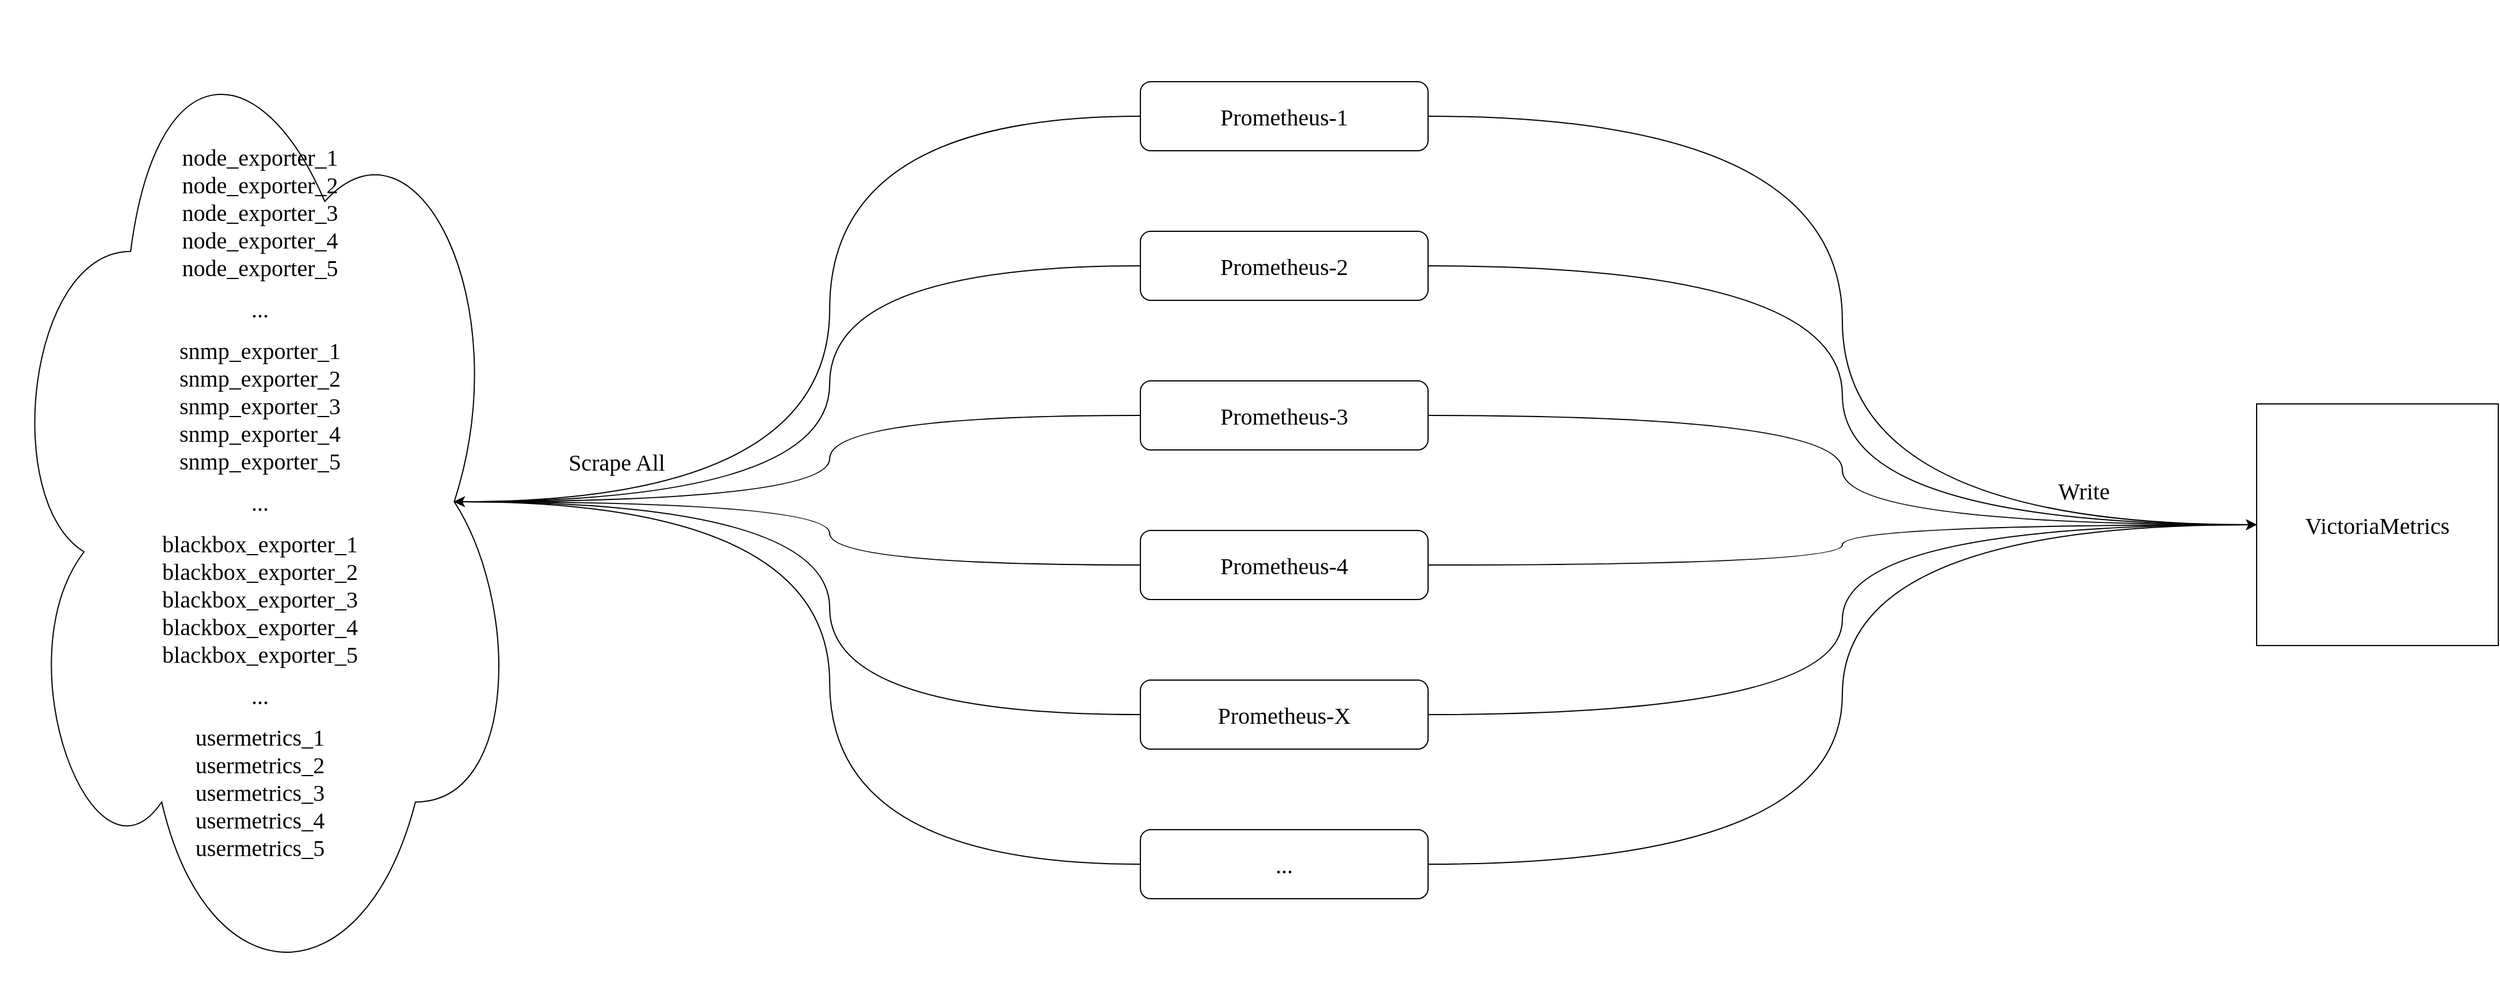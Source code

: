 <mxfile version="20.3.3" type="github">
  <diagram id="3_i7pnRN1mMnfPFEKbxZ" name="第 1 页">
    <mxGraphModel dx="2952" dy="809" grid="1" gridSize="10" guides="1" tooltips="1" connect="1" arrows="1" fold="1" page="1" pageScale="1" pageWidth="827" pageHeight="1169" math="0" shadow="0">
      <root>
        <mxCell id="0" />
        <mxCell id="1" parent="0" />
        <mxCell id="cNuTvtTyNtGrVQrMZ5xX-1" value="&lt;p&gt;&lt;span style=&quot;font-family: &amp;quot;Comic Sans MS&amp;quot;; font-size: 20px;&quot;&gt;node&lt;/span&gt;&lt;span style=&quot;background-color: initial; font-family: &amp;quot;Comic Sans MS&amp;quot;; font-size: 20px;&quot;&gt;_exporter_1&lt;/span&gt;&lt;span style=&quot;font-family: &amp;quot;Comic Sans MS&amp;quot;; font-size: 20px;&quot;&gt;&lt;br&gt;&lt;/span&gt;&lt;span style=&quot;font-family: &amp;quot;Comic Sans MS&amp;quot;; font-size: 20px;&quot;&gt;node&lt;/span&gt;&lt;span style=&quot;background-color: initial; font-family: &amp;quot;Comic Sans MS&amp;quot;; font-size: 20px;&quot;&gt;_exporter_2&lt;/span&gt;&lt;span style=&quot;background-color: initial; font-family: &amp;quot;Comic Sans MS&amp;quot;; font-size: 20px;&quot;&gt;&lt;br&gt;&lt;/span&gt;&lt;span style=&quot;font-family: &amp;quot;Comic Sans MS&amp;quot;; font-size: 20px;&quot;&gt;node&lt;/span&gt;&lt;span style=&quot;background-color: initial; font-family: &amp;quot;Comic Sans MS&amp;quot;; font-size: 20px;&quot;&gt;_exporter_3&lt;/span&gt;&lt;span style=&quot;font-family: &amp;quot;Comic Sans MS&amp;quot;; font-size: 20px;&quot;&gt;&lt;br&gt;&lt;/span&gt;&lt;span style=&quot;font-family: &amp;quot;Comic Sans MS&amp;quot;; font-size: 20px;&quot;&gt;node&lt;/span&gt;&lt;span style=&quot;background-color: initial; font-family: &amp;quot;Comic Sans MS&amp;quot;; font-size: 20px;&quot;&gt;_exporter&lt;/span&gt;&lt;span style=&quot;font-family: &amp;quot;Comic Sans MS&amp;quot;; font-size: 20px;&quot;&gt;_4&lt;/span&gt;&lt;span style=&quot;font-family: &amp;quot;Comic Sans MS&amp;quot;; font-size: 20px;&quot;&gt;&lt;br&gt;&lt;/span&gt;&lt;span style=&quot;font-family: &amp;quot;Comic Sans MS&amp;quot;; font-size: 20px;&quot;&gt;node&lt;/span&gt;&lt;span style=&quot;background-color: initial; font-family: &amp;quot;Comic Sans MS&amp;quot;; font-size: 20px;&quot;&gt;_exporter_5&lt;/span&gt;&lt;/p&gt;&lt;p&gt;&lt;span style=&quot;background-color: initial; font-family: &amp;quot;Comic Sans MS&amp;quot;; font-size: 20px;&quot;&gt;...&lt;/span&gt;&lt;/p&gt;&lt;p&gt;&lt;span style=&quot;font-family: &amp;quot;Comic Sans MS&amp;quot;; font-size: 20px;&quot;&gt;snmp&lt;/span&gt;&lt;span style=&quot;background-color: initial; font-family: &amp;quot;Comic Sans MS&amp;quot;; font-size: 20px;&quot;&gt;_exporter_1&lt;/span&gt;&lt;span style=&quot;font-family: &amp;quot;Comic Sans MS&amp;quot;; font-size: 20px;&quot;&gt;&lt;br&gt;&lt;/span&gt;&lt;span style=&quot;font-family: &amp;quot;Comic Sans MS&amp;quot;; font-size: 20px;&quot;&gt;snmp&lt;/span&gt;&lt;span style=&quot;background-color: initial; font-family: &amp;quot;Comic Sans MS&amp;quot;; font-size: 20px;&quot;&gt;_exporter_2&lt;/span&gt;&lt;span style=&quot;background-color: initial; font-family: &amp;quot;Comic Sans MS&amp;quot;; font-size: 20px;&quot;&gt;&lt;br&gt;&lt;/span&gt;&lt;span style=&quot;font-family: &amp;quot;Comic Sans MS&amp;quot;; font-size: 20px;&quot;&gt;snmp&lt;/span&gt;&lt;span style=&quot;background-color: initial; font-family: &amp;quot;Comic Sans MS&amp;quot;; font-size: 20px;&quot;&gt;_exporter_3&lt;/span&gt;&lt;span style=&quot;font-family: &amp;quot;Comic Sans MS&amp;quot;; font-size: 20px;&quot;&gt;&lt;br&gt;&lt;/span&gt;&lt;span style=&quot;font-family: &amp;quot;Comic Sans MS&amp;quot;; font-size: 20px;&quot;&gt;snmp&lt;/span&gt;&lt;span style=&quot;background-color: initial; font-family: &amp;quot;Comic Sans MS&amp;quot;; font-size: 20px;&quot;&gt;_exporter_4&lt;/span&gt;&lt;span style=&quot;font-family: &amp;quot;Comic Sans MS&amp;quot;; font-size: 20px;&quot;&gt;&lt;br&gt;&lt;/span&gt;&lt;span style=&quot;font-family: &amp;quot;Comic Sans MS&amp;quot;; font-size: 20px;&quot;&gt;snmp&lt;/span&gt;&lt;span style=&quot;background-color: initial; font-family: &amp;quot;Comic Sans MS&amp;quot;; font-size: 20px;&quot;&gt;_exporter_5&lt;/span&gt;&lt;br&gt;&lt;/p&gt;&lt;p&gt;&lt;span style=&quot;font-family: &amp;quot;Comic Sans MS&amp;quot;; font-size: 20px;&quot;&gt;...&lt;/span&gt;&lt;br&gt;&lt;/p&gt;&lt;p&gt;&lt;/p&gt;&lt;span style=&quot;font-family: &amp;quot;Comic Sans MS&amp;quot;; font-size: 20px;&quot;&gt;blackbox&lt;/span&gt;&lt;span style=&quot;font-family: &amp;quot;Comic Sans MS&amp;quot;; font-size: 20px; background-color: initial;&quot;&gt;_exporter_1&lt;/span&gt;&lt;span style=&quot;font-family: &amp;quot;Comic Sans MS&amp;quot;; font-size: 20px;&quot;&gt;&lt;br&gt;&lt;/span&gt;&lt;span style=&quot;font-family: &amp;quot;Comic Sans MS&amp;quot;; font-size: 20px;&quot;&gt;blackbox&lt;/span&gt;&lt;span style=&quot;font-family: &amp;quot;Comic Sans MS&amp;quot;; font-size: 20px; background-color: initial;&quot;&gt;_exporter_2&lt;br&gt;&lt;/span&gt;&lt;span style=&quot;font-family: &amp;quot;Comic Sans MS&amp;quot;; font-size: 20px;&quot;&gt;blackbox&lt;/span&gt;&lt;span style=&quot;background-color: initial; font-family: &amp;quot;Comic Sans MS&amp;quot;; font-size: 20px;&quot;&gt;_exporter_3&lt;/span&gt;&lt;span style=&quot;font-family: &amp;quot;Comic Sans MS&amp;quot;; font-size: 20px;&quot;&gt;&lt;br&gt;&lt;/span&gt;&lt;span style=&quot;font-family: &amp;quot;Comic Sans MS&amp;quot;; font-size: 20px;&quot;&gt;blackbox&lt;/span&gt;&lt;span style=&quot;background-color: initial; font-family: &amp;quot;Comic Sans MS&amp;quot;; font-size: 20px;&quot;&gt;_exporter_4&lt;/span&gt;&lt;span style=&quot;font-family: &amp;quot;Comic Sans MS&amp;quot;; font-size: 20px;&quot;&gt;&lt;br&gt;&lt;/span&gt;&lt;span style=&quot;font-family: &amp;quot;Comic Sans MS&amp;quot;; font-size: 20px;&quot;&gt;blackbox&lt;/span&gt;&lt;span style=&quot;background-color: initial; font-family: &amp;quot;Comic Sans MS&amp;quot;; font-size: 20px;&quot;&gt;_exporter_5&lt;/span&gt;&lt;span style=&quot;font-family: &amp;quot;Comic Sans MS&amp;quot;; font-size: 20px;&quot;&gt;&lt;br&gt;&lt;/span&gt;&lt;p&gt;&lt;span style=&quot;font-family: &amp;quot;Comic Sans MS&amp;quot;; font-size: 20px;&quot;&gt;...&lt;/span&gt;&lt;br&gt;&lt;/p&gt;&lt;p&gt;&lt;span style=&quot;background-color: initial; font-family: &amp;quot;Comic Sans MS&amp;quot;; font-size: 20px;&quot;&gt;usermetrics_1&lt;/span&gt;&lt;span style=&quot;font-family: &amp;quot;Comic Sans MS&amp;quot;; font-size: 20px;&quot;&gt;&lt;br&gt;&lt;/span&gt;&lt;span style=&quot;font-family: &amp;quot;Comic Sans MS&amp;quot;; font-size: 20px;&quot;&gt;usermetrics&lt;/span&gt;&lt;span style=&quot;background-color: initial; font-family: &amp;quot;Comic Sans MS&amp;quot;; font-size: 20px;&quot;&gt;_2&lt;br&gt;&lt;/span&gt;&lt;span style=&quot;font-family: &amp;quot;Comic Sans MS&amp;quot;; font-size: 20px;&quot;&gt;usermetrics&lt;/span&gt;&lt;span style=&quot;background-color: initial; font-family: &amp;quot;Comic Sans MS&amp;quot;; font-size: 20px;&quot;&gt;_3&lt;/span&gt;&lt;span style=&quot;font-family: &amp;quot;Comic Sans MS&amp;quot;; font-size: 20px;&quot;&gt;&lt;br&gt;&lt;/span&gt;&lt;span style=&quot;font-family: &amp;quot;Comic Sans MS&amp;quot;; font-size: 20px;&quot;&gt;usermetrics&lt;/span&gt;&lt;span style=&quot;background-color: initial; font-family: &amp;quot;Comic Sans MS&amp;quot;; font-size: 20px;&quot;&gt;_4&lt;/span&gt;&lt;span style=&quot;font-family: &amp;quot;Comic Sans MS&amp;quot;; font-size: 20px;&quot;&gt;&lt;br&gt;&lt;/span&gt;&lt;span style=&quot;font-family: &amp;quot;Comic Sans MS&amp;quot;; font-size: 20px;&quot;&gt;usermetrics&lt;/span&gt;&lt;span style=&quot;background-color: initial; font-family: &amp;quot;Comic Sans MS&amp;quot;; font-size: 20px;&quot;&gt;_5&lt;/span&gt;&lt;br&gt;&lt;/p&gt;" style="ellipse;shape=cloud;whiteSpace=wrap;html=1;" vertex="1" parent="1">
          <mxGeometry x="-1110" y="140" width="450" height="870" as="geometry" />
        </mxCell>
        <mxCell id="cNuTvtTyNtGrVQrMZ5xX-9" style="edgeStyle=orthogonalEdgeStyle;rounded=0;orthogonalLoop=1;jettySize=auto;html=1;exitX=1;exitY=0.5;exitDx=0;exitDy=0;entryX=0;entryY=0.5;entryDx=0;entryDy=0;fontFamily=Comic Sans MS;fontSize=20;curved=1;" edge="1" parent="1" source="cNuTvtTyNtGrVQrMZ5xX-2" target="cNuTvtTyNtGrVQrMZ5xX-8">
          <mxGeometry relative="1" as="geometry" />
        </mxCell>
        <mxCell id="cNuTvtTyNtGrVQrMZ5xX-17" style="edgeStyle=orthogonalEdgeStyle;curved=1;rounded=0;orthogonalLoop=1;jettySize=auto;html=1;exitX=0;exitY=0.5;exitDx=0;exitDy=0;entryX=0.875;entryY=0.5;entryDx=0;entryDy=0;entryPerimeter=0;fontFamily=Comic Sans MS;fontSize=20;" edge="1" parent="1" source="cNuTvtTyNtGrVQrMZ5xX-2" target="cNuTvtTyNtGrVQrMZ5xX-1">
          <mxGeometry relative="1" as="geometry" />
        </mxCell>
        <mxCell id="cNuTvtTyNtGrVQrMZ5xX-2" value="Prometheus-1" style="rounded=1;whiteSpace=wrap;html=1;fontFamily=Comic Sans MS;fontSize=20;" vertex="1" parent="1">
          <mxGeometry x="-120" y="210" width="250" height="60" as="geometry" />
        </mxCell>
        <mxCell id="cNuTvtTyNtGrVQrMZ5xX-10" style="edgeStyle=orthogonalEdgeStyle;curved=1;rounded=0;orthogonalLoop=1;jettySize=auto;html=1;exitX=1;exitY=0.5;exitDx=0;exitDy=0;entryX=0;entryY=0.5;entryDx=0;entryDy=0;fontFamily=Comic Sans MS;fontSize=20;" edge="1" parent="1" source="cNuTvtTyNtGrVQrMZ5xX-3" target="cNuTvtTyNtGrVQrMZ5xX-8">
          <mxGeometry relative="1" as="geometry" />
        </mxCell>
        <mxCell id="cNuTvtTyNtGrVQrMZ5xX-18" style="edgeStyle=orthogonalEdgeStyle;curved=1;rounded=0;orthogonalLoop=1;jettySize=auto;html=1;exitX=0;exitY=0.5;exitDx=0;exitDy=0;entryX=0.875;entryY=0.5;entryDx=0;entryDy=0;entryPerimeter=0;fontFamily=Comic Sans MS;fontSize=20;" edge="1" parent="1" source="cNuTvtTyNtGrVQrMZ5xX-3" target="cNuTvtTyNtGrVQrMZ5xX-1">
          <mxGeometry relative="1" as="geometry" />
        </mxCell>
        <mxCell id="cNuTvtTyNtGrVQrMZ5xX-3" value="Prometheus-2" style="rounded=1;whiteSpace=wrap;html=1;fontFamily=Comic Sans MS;fontSize=20;" vertex="1" parent="1">
          <mxGeometry x="-120" y="340" width="250" height="60" as="geometry" />
        </mxCell>
        <mxCell id="cNuTvtTyNtGrVQrMZ5xX-11" style="edgeStyle=orthogonalEdgeStyle;curved=1;rounded=0;orthogonalLoop=1;jettySize=auto;html=1;exitX=1;exitY=0.5;exitDx=0;exitDy=0;fontFamily=Comic Sans MS;fontSize=20;entryX=0;entryY=0.5;entryDx=0;entryDy=0;" edge="1" parent="1" source="cNuTvtTyNtGrVQrMZ5xX-4" target="cNuTvtTyNtGrVQrMZ5xX-8">
          <mxGeometry relative="1" as="geometry" />
        </mxCell>
        <mxCell id="cNuTvtTyNtGrVQrMZ5xX-19" style="edgeStyle=orthogonalEdgeStyle;curved=1;rounded=0;orthogonalLoop=1;jettySize=auto;html=1;exitX=0;exitY=0.5;exitDx=0;exitDy=0;entryX=0.875;entryY=0.5;entryDx=0;entryDy=0;entryPerimeter=0;fontFamily=Comic Sans MS;fontSize=20;" edge="1" parent="1" source="cNuTvtTyNtGrVQrMZ5xX-4" target="cNuTvtTyNtGrVQrMZ5xX-1">
          <mxGeometry relative="1" as="geometry" />
        </mxCell>
        <mxCell id="cNuTvtTyNtGrVQrMZ5xX-4" value="Prometheus-3" style="rounded=1;whiteSpace=wrap;html=1;fontFamily=Comic Sans MS;fontSize=20;" vertex="1" parent="1">
          <mxGeometry x="-120" y="470" width="250" height="60" as="geometry" />
        </mxCell>
        <mxCell id="cNuTvtTyNtGrVQrMZ5xX-12" style="edgeStyle=orthogonalEdgeStyle;curved=1;rounded=0;orthogonalLoop=1;jettySize=auto;html=1;exitX=1;exitY=0.5;exitDx=0;exitDy=0;fontFamily=Comic Sans MS;fontSize=20;" edge="1" parent="1" source="cNuTvtTyNtGrVQrMZ5xX-5" target="cNuTvtTyNtGrVQrMZ5xX-8">
          <mxGeometry relative="1" as="geometry" />
        </mxCell>
        <mxCell id="cNuTvtTyNtGrVQrMZ5xX-20" style="edgeStyle=orthogonalEdgeStyle;curved=1;rounded=0;orthogonalLoop=1;jettySize=auto;html=1;exitX=0;exitY=0.5;exitDx=0;exitDy=0;entryX=0.875;entryY=0.5;entryDx=0;entryDy=0;entryPerimeter=0;fontFamily=Comic Sans MS;fontSize=20;" edge="1" parent="1" source="cNuTvtTyNtGrVQrMZ5xX-5" target="cNuTvtTyNtGrVQrMZ5xX-1">
          <mxGeometry relative="1" as="geometry" />
        </mxCell>
        <mxCell id="cNuTvtTyNtGrVQrMZ5xX-5" value="Prometheus-4" style="rounded=1;whiteSpace=wrap;html=1;fontFamily=Comic Sans MS;fontSize=20;" vertex="1" parent="1">
          <mxGeometry x="-120" y="600" width="250" height="60" as="geometry" />
        </mxCell>
        <mxCell id="cNuTvtTyNtGrVQrMZ5xX-13" style="edgeStyle=orthogonalEdgeStyle;curved=1;rounded=0;orthogonalLoop=1;jettySize=auto;html=1;exitX=1;exitY=0.5;exitDx=0;exitDy=0;entryX=0;entryY=0.5;entryDx=0;entryDy=0;fontFamily=Comic Sans MS;fontSize=20;" edge="1" parent="1" source="cNuTvtTyNtGrVQrMZ5xX-6" target="cNuTvtTyNtGrVQrMZ5xX-8">
          <mxGeometry relative="1" as="geometry" />
        </mxCell>
        <mxCell id="cNuTvtTyNtGrVQrMZ5xX-21" style="edgeStyle=orthogonalEdgeStyle;curved=1;rounded=0;orthogonalLoop=1;jettySize=auto;html=1;exitX=0;exitY=0.5;exitDx=0;exitDy=0;entryX=0.875;entryY=0.5;entryDx=0;entryDy=0;entryPerimeter=0;fontFamily=Comic Sans MS;fontSize=20;" edge="1" parent="1" source="cNuTvtTyNtGrVQrMZ5xX-6" target="cNuTvtTyNtGrVQrMZ5xX-1">
          <mxGeometry relative="1" as="geometry" />
        </mxCell>
        <mxCell id="cNuTvtTyNtGrVQrMZ5xX-6" value="Prometheus-X" style="rounded=1;whiteSpace=wrap;html=1;fontFamily=Comic Sans MS;fontSize=20;" vertex="1" parent="1">
          <mxGeometry x="-120" y="730" width="250" height="60" as="geometry" />
        </mxCell>
        <mxCell id="cNuTvtTyNtGrVQrMZ5xX-14" style="edgeStyle=orthogonalEdgeStyle;curved=1;rounded=0;orthogonalLoop=1;jettySize=auto;html=1;exitX=1;exitY=0.5;exitDx=0;exitDy=0;entryX=0;entryY=0.5;entryDx=0;entryDy=0;fontFamily=Comic Sans MS;fontSize=20;" edge="1" parent="1" source="cNuTvtTyNtGrVQrMZ5xX-7" target="cNuTvtTyNtGrVQrMZ5xX-8">
          <mxGeometry relative="1" as="geometry" />
        </mxCell>
        <mxCell id="cNuTvtTyNtGrVQrMZ5xX-22" style="edgeStyle=orthogonalEdgeStyle;curved=1;rounded=0;orthogonalLoop=1;jettySize=auto;html=1;exitX=0;exitY=0.5;exitDx=0;exitDy=0;entryX=0.875;entryY=0.5;entryDx=0;entryDy=0;entryPerimeter=0;fontFamily=Comic Sans MS;fontSize=20;" edge="1" parent="1" source="cNuTvtTyNtGrVQrMZ5xX-7" target="cNuTvtTyNtGrVQrMZ5xX-1">
          <mxGeometry relative="1" as="geometry" />
        </mxCell>
        <mxCell id="cNuTvtTyNtGrVQrMZ5xX-7" value="..." style="rounded=1;whiteSpace=wrap;html=1;fontFamily=Comic Sans MS;fontSize=20;" vertex="1" parent="1">
          <mxGeometry x="-120" y="860" width="250" height="60" as="geometry" />
        </mxCell>
        <mxCell id="cNuTvtTyNtGrVQrMZ5xX-8" value="VictoriaMetrics" style="whiteSpace=wrap;html=1;aspect=fixed;fontFamily=Comic Sans MS;fontSize=20;" vertex="1" parent="1">
          <mxGeometry x="850" y="490" width="210" height="210" as="geometry" />
        </mxCell>
        <mxCell id="cNuTvtTyNtGrVQrMZ5xX-15" value="Write" style="text;html=1;strokeColor=none;fillColor=none;align=center;verticalAlign=middle;whiteSpace=wrap;rounded=0;fontFamily=Comic Sans MS;fontSize=20;" vertex="1" parent="1">
          <mxGeometry x="670" y="550" width="60" height="30" as="geometry" />
        </mxCell>
        <mxCell id="cNuTvtTyNtGrVQrMZ5xX-23" value="Scrape All" style="text;html=1;strokeColor=none;fillColor=none;align=center;verticalAlign=middle;whiteSpace=wrap;rounded=0;fontFamily=Comic Sans MS;fontSize=20;" vertex="1" parent="1">
          <mxGeometry x="-660" y="530" width="170" height="20" as="geometry" />
        </mxCell>
      </root>
    </mxGraphModel>
  </diagram>
</mxfile>
